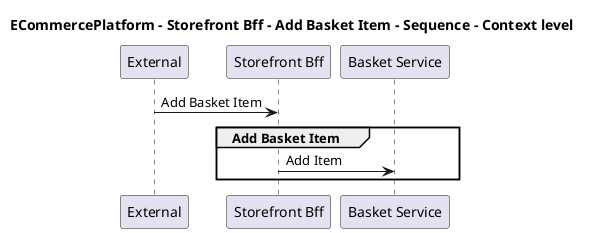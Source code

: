 @startuml

title ECommercePlatform - Storefront Bff - Add Basket Item - Sequence - Context level

participant "External" as C4InterFlow.SoftwareSystems.ExternalSystem
participant "Storefront Bff" as ECommercePlatform.SoftwareSystems.StorefrontBff
participant "Basket Service" as ECommercePlatform.SoftwareSystems.BasketService

C4InterFlow.SoftwareSystems.ExternalSystem -> ECommercePlatform.SoftwareSystems.StorefrontBff : Add Basket Item
group Add Basket Item
ECommercePlatform.SoftwareSystems.StorefrontBff -> ECommercePlatform.SoftwareSystems.BasketService : Add Item
end


@enduml
